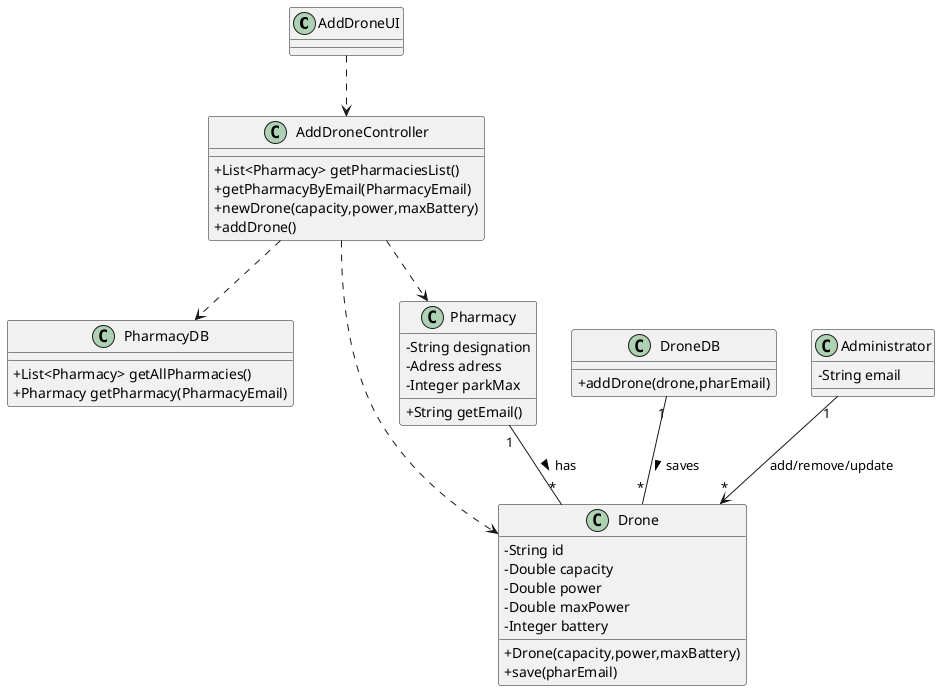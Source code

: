 @startuml
skinparam classAttributeIconSize 0

class AddDroneUI {

}

class AddDroneController {
  +List<Pharmacy> getPharmaciesList()
  +getPharmacyByEmail(PharmacyEmail)
  +newDrone(capacity,power,maxBattery)
  +addDrone()
}

class PharmacyDB {
  +List<Pharmacy> getAllPharmacies()
  +Pharmacy getPharmacy(PharmacyEmail)
}

class Drone {
  -String id
  -Double capacity
  -Double power
  -Double maxPower
  -Integer battery
  +Drone(capacity,power,maxBattery)
  +save(pharEmail)
}

class Pharmacy {
  -String designation
  -Adress adress
  -Integer parkMax
  +String getEmail()
}

class DroneDB {
  +addDrone(drone,pharEmail)
}

class Administrator {
  -String email
}

AddDroneUI ..> AddDroneController
AddDroneController ..> PharmacyDB
AddDroneController ..> Drone
AddDroneController ..> Pharmacy

Administrator "1" --> "*" Drone : add/remove/update

Pharmacy "1" -- "*" Drone : has >

DroneDB "1" -- "*" Drone: saves >

@enduml
